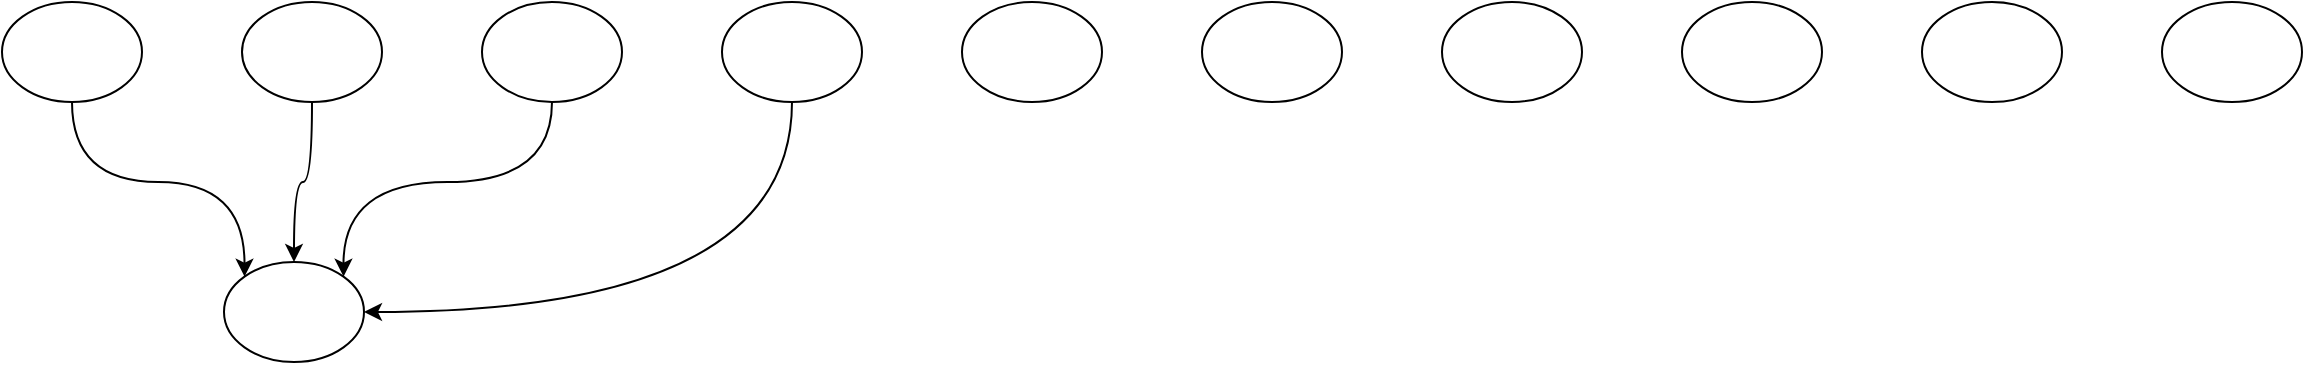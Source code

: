 <mxfile version="19.0.3" type="github">
  <diagram id="aV7yKb-oYIvs3yWfVHRN" name="第 1 页">
    <mxGraphModel dx="1422" dy="762" grid="1" gridSize="10" guides="1" tooltips="1" connect="1" arrows="1" fold="1" page="1" pageScale="1" pageWidth="1169" pageHeight="827" math="0" shadow="0">
      <root>
        <mxCell id="0" />
        <mxCell id="1" parent="0" />
        <mxCell id="Aef8_bQm2GeZmL0EMqKm-12" style="edgeStyle=orthogonalEdgeStyle;rounded=0;orthogonalLoop=1;jettySize=auto;html=1;exitX=0.5;exitY=1;exitDx=0;exitDy=0;entryX=0;entryY=0;entryDx=0;entryDy=0;curved=1;" edge="1" parent="1" source="Aef8_bQm2GeZmL0EMqKm-1" target="Aef8_bQm2GeZmL0EMqKm-11">
          <mxGeometry relative="1" as="geometry" />
        </mxCell>
        <mxCell id="Aef8_bQm2GeZmL0EMqKm-1" value="" style="ellipse;whiteSpace=wrap;html=1;" parent="1" vertex="1">
          <mxGeometry x="9" y="30" width="70" height="50" as="geometry" />
        </mxCell>
        <mxCell id="Aef8_bQm2GeZmL0EMqKm-13" style="edgeStyle=orthogonalEdgeStyle;curved=1;rounded=0;orthogonalLoop=1;jettySize=auto;html=1;entryX=0.5;entryY=0;entryDx=0;entryDy=0;" edge="1" parent="1" source="Aef8_bQm2GeZmL0EMqKm-2" target="Aef8_bQm2GeZmL0EMqKm-11">
          <mxGeometry relative="1" as="geometry" />
        </mxCell>
        <mxCell id="Aef8_bQm2GeZmL0EMqKm-2" value="" style="ellipse;whiteSpace=wrap;html=1;" vertex="1" parent="1">
          <mxGeometry x="129" y="30" width="70" height="50" as="geometry" />
        </mxCell>
        <mxCell id="Aef8_bQm2GeZmL0EMqKm-14" style="edgeStyle=orthogonalEdgeStyle;curved=1;rounded=0;orthogonalLoop=1;jettySize=auto;html=1;entryX=1;entryY=0;entryDx=0;entryDy=0;exitX=0.5;exitY=1;exitDx=0;exitDy=0;" edge="1" parent="1" source="Aef8_bQm2GeZmL0EMqKm-3" target="Aef8_bQm2GeZmL0EMqKm-11">
          <mxGeometry relative="1" as="geometry" />
        </mxCell>
        <mxCell id="Aef8_bQm2GeZmL0EMqKm-3" value="" style="ellipse;whiteSpace=wrap;html=1;" vertex="1" parent="1">
          <mxGeometry x="249" y="30" width="70" height="50" as="geometry" />
        </mxCell>
        <mxCell id="Aef8_bQm2GeZmL0EMqKm-15" style="edgeStyle=orthogonalEdgeStyle;curved=1;rounded=0;orthogonalLoop=1;jettySize=auto;html=1;entryX=1;entryY=0.5;entryDx=0;entryDy=0;exitX=0.5;exitY=1;exitDx=0;exitDy=0;" edge="1" parent="1" source="Aef8_bQm2GeZmL0EMqKm-4" target="Aef8_bQm2GeZmL0EMqKm-11">
          <mxGeometry relative="1" as="geometry" />
        </mxCell>
        <mxCell id="Aef8_bQm2GeZmL0EMqKm-4" value="" style="ellipse;whiteSpace=wrap;html=1;" vertex="1" parent="1">
          <mxGeometry x="369" y="30" width="70" height="50" as="geometry" />
        </mxCell>
        <mxCell id="Aef8_bQm2GeZmL0EMqKm-5" value="" style="ellipse;whiteSpace=wrap;html=1;" vertex="1" parent="1">
          <mxGeometry x="489" y="30" width="70" height="50" as="geometry" />
        </mxCell>
        <mxCell id="Aef8_bQm2GeZmL0EMqKm-6" value="" style="ellipse;whiteSpace=wrap;html=1;" vertex="1" parent="1">
          <mxGeometry x="609" y="30" width="70" height="50" as="geometry" />
        </mxCell>
        <mxCell id="Aef8_bQm2GeZmL0EMqKm-7" value="" style="ellipse;whiteSpace=wrap;html=1;" vertex="1" parent="1">
          <mxGeometry x="729" y="30" width="70" height="50" as="geometry" />
        </mxCell>
        <mxCell id="Aef8_bQm2GeZmL0EMqKm-8" value="" style="ellipse;whiteSpace=wrap;html=1;" vertex="1" parent="1">
          <mxGeometry x="849" y="30" width="70" height="50" as="geometry" />
        </mxCell>
        <mxCell id="Aef8_bQm2GeZmL0EMqKm-9" value="" style="ellipse;whiteSpace=wrap;html=1;" vertex="1" parent="1">
          <mxGeometry x="969" y="30" width="70" height="50" as="geometry" />
        </mxCell>
        <mxCell id="Aef8_bQm2GeZmL0EMqKm-10" value="" style="ellipse;whiteSpace=wrap;html=1;" vertex="1" parent="1">
          <mxGeometry x="1089" y="30" width="70" height="50" as="geometry" />
        </mxCell>
        <mxCell id="Aef8_bQm2GeZmL0EMqKm-11" value="" style="ellipse;whiteSpace=wrap;html=1;" vertex="1" parent="1">
          <mxGeometry x="120" y="160" width="70" height="50" as="geometry" />
        </mxCell>
      </root>
    </mxGraphModel>
  </diagram>
</mxfile>
